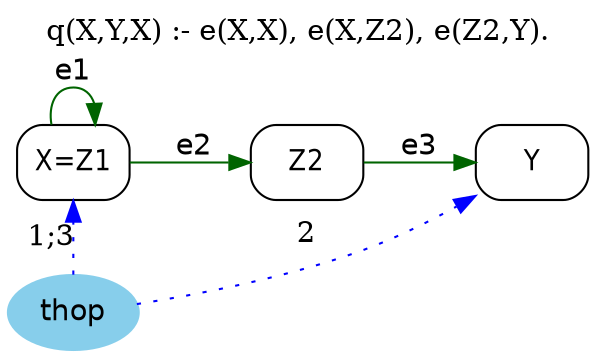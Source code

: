 digraph G {
	graph [bb="0,0,269.19,164",
		label="q(X,Y,X) :- e(X,X), e(X,Z2), e(Z2,Y).",
		labelloc=t,
		lheight=0.21,
		lp="134.6,152.5",
		lwidth=3.00,
		rankdir=LR
	];
	node [label="\N"];
	X	 [fontname="Helvetica-Narrow",
		height=0.5,
		label="X=Z1",
		pos="28.597,90",
		shape=box,
		style=rounded,
		width=0.75];
	X -> X	 [color=darkgreen,
		fontname=helvetica,
		label=e1,
		lp="28.597,133.5",
		pos="e,38.367,108.15 18.828,108.15 17.325,117.54 20.582,126 28.597,126 33.482,126 36.599,122.86 37.949,118.28"];
	Z2	 [fontname="Helvetica-Narrow",
		height=0.5,
		pos="136.19,90",
		shape=box,
		style=rounded,
		width=0.75];
	X -> Z2	 [color=darkgreen,
		fontname=helvetica,
		label=e2,
		lp="83.195,97.5",
		pos="e,109.05,90 55.749,90 68.747,90 84.521,90 98.646,90"];
	Y	 [fontname="Helvetica-Narrow",
		height=0.5,
		pos="242.19,90",
		shape=box,
		style=rounded,
		width=0.75];
	Z2 -> Y	 [color=darkgreen,
		fontname=helvetica,
		label=e3,
		lp="189.19,97.5",
		pos="e,214.85,90 163.22,90 175.83,90 191.05,90 204.74,90"];
	thop	 [color=skyblue,
		fillcolor=skyblue,
		fontname=helvetica,
		height=0.5,
		pos="28.597,18",
		shape=oval,
		style="filled,rounded",
		width=0.79437];
	thop -> X	 [color=blue,
		constraint=false,
		label="1;3",
		lp="18.097,54",
		pos="e,28.597,71.587 28.597,36.169 28.597,43.869 28.597,53.026 28.597,61.583",
		style=dotted];
	thop -> Y	 [color=blue,
		constraint=false,
		label=2,
		lp="136.19,55.5",
		pos="e,214.89,73.133 56.547,21.974 84.214,26.428 127.49,34.805 163.19,48 177.76,53.381 192.99,60.961 206.15,68.204",
		style=dotted];
}
